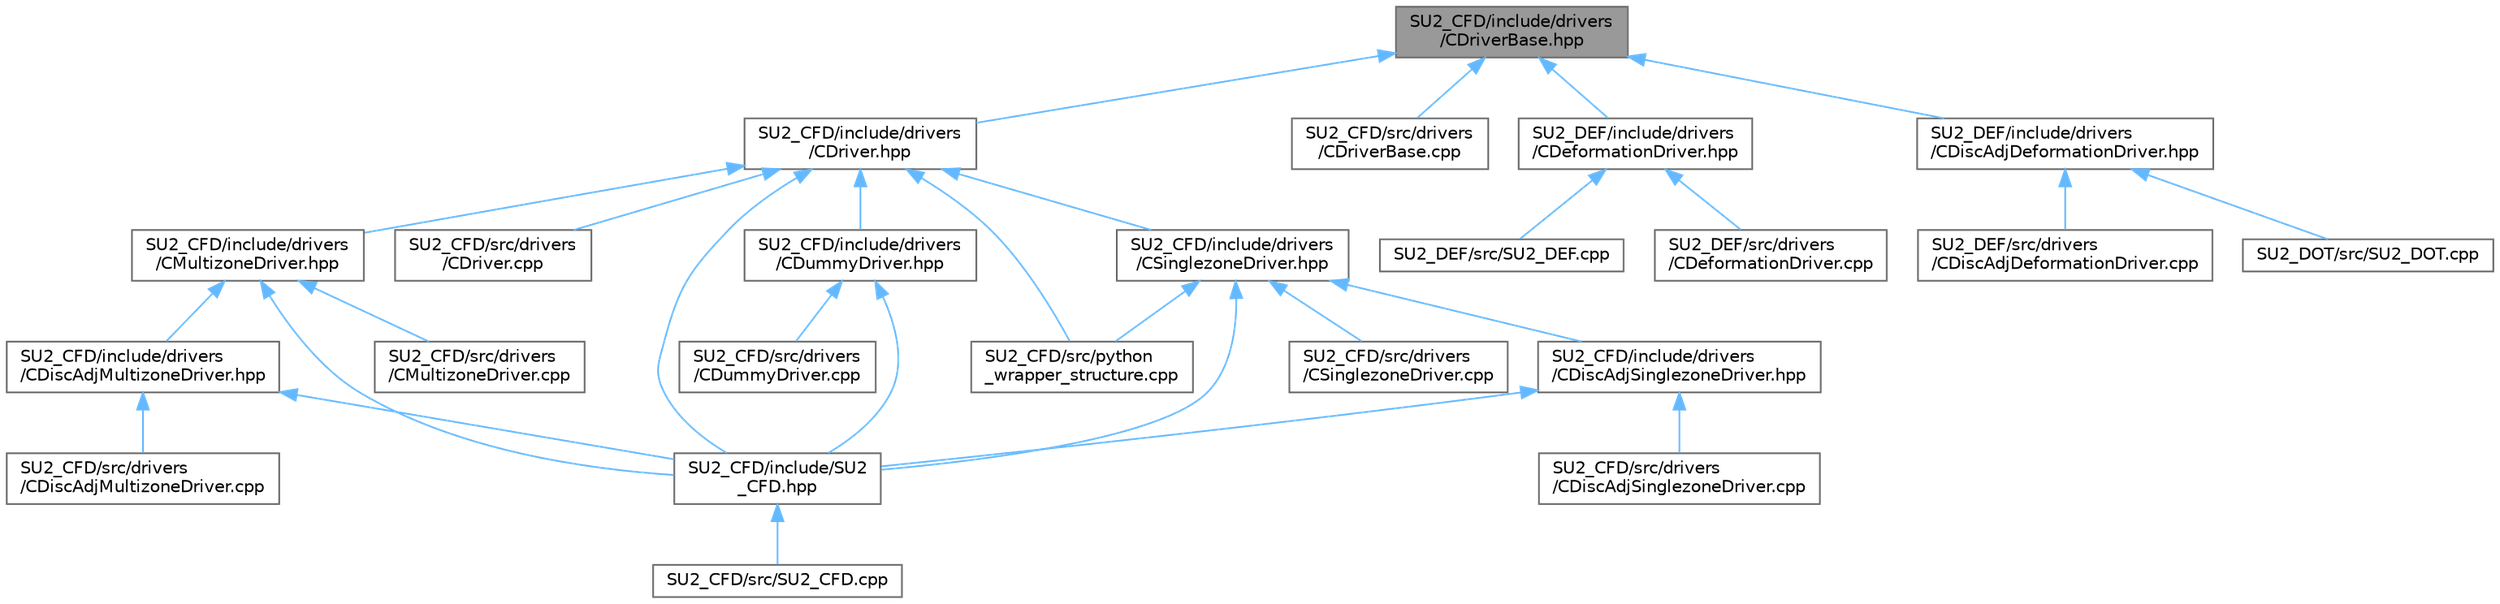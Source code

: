 digraph "SU2_CFD/include/drivers/CDriverBase.hpp"
{
 // LATEX_PDF_SIZE
  bgcolor="transparent";
  edge [fontname=Helvetica,fontsize=10,labelfontname=Helvetica,labelfontsize=10];
  node [fontname=Helvetica,fontsize=10,shape=box,height=0.2,width=0.4];
  Node1 [id="Node000001",label="SU2_CFD/include/drivers\l/CDriverBase.hpp",height=0.2,width=0.4,color="gray40", fillcolor="grey60", style="filled", fontcolor="black",tooltip="Base class for all drivers."];
  Node1 -> Node2 [id="edge1_Node000001_Node000002",dir="back",color="steelblue1",style="solid",tooltip=" "];
  Node2 [id="Node000002",label="SU2_CFD/include/drivers\l/CDriver.hpp",height=0.2,width=0.4,color="grey40", fillcolor="white", style="filled",URL="$CDriver_8hpp.html",tooltip="Headers of the main subroutines for driving single or multi-zone problems. The subroutines and functi..."];
  Node2 -> Node3 [id="edge2_Node000002_Node000003",dir="back",color="steelblue1",style="solid",tooltip=" "];
  Node3 [id="Node000003",label="SU2_CFD/include/SU2\l_CFD.hpp",height=0.2,width=0.4,color="grey40", fillcolor="white", style="filled",URL="$SU2__CFD_8hpp.html",tooltip="Headers of the main subroutines of the code SU2_CFD. The subroutines and functions are in the SU2_CFD..."];
  Node3 -> Node4 [id="edge3_Node000003_Node000004",dir="back",color="steelblue1",style="solid",tooltip=" "];
  Node4 [id="Node000004",label="SU2_CFD/src/SU2_CFD.cpp",height=0.2,width=0.4,color="grey40", fillcolor="white", style="filled",URL="$SU2__CFD_8cpp.html",tooltip="Main file of the SU2 Computational Fluid Dynamics code."];
  Node2 -> Node5 [id="edge4_Node000002_Node000005",dir="back",color="steelblue1",style="solid",tooltip=" "];
  Node5 [id="Node000005",label="SU2_CFD/include/drivers\l/CDummyDriver.hpp",height=0.2,width=0.4,color="grey40", fillcolor="white", style="filled",URL="$CDummyDriver_8hpp.html",tooltip="Headers of the main subroutines for driving single or multi-zone problems. The subroutines and functi..."];
  Node5 -> Node3 [id="edge5_Node000005_Node000003",dir="back",color="steelblue1",style="solid",tooltip=" "];
  Node5 -> Node6 [id="edge6_Node000005_Node000006",dir="back",color="steelblue1",style="solid",tooltip=" "];
  Node6 [id="Node000006",label="SU2_CFD/src/drivers\l/CDummyDriver.cpp",height=0.2,width=0.4,color="grey40", fillcolor="white", style="filled",URL="$CDummyDriver_8cpp.html",tooltip="Dummy driver class for running the preprocessing without geometry preprocessing."];
  Node2 -> Node7 [id="edge7_Node000002_Node000007",dir="back",color="steelblue1",style="solid",tooltip=" "];
  Node7 [id="Node000007",label="SU2_CFD/include/drivers\l/CMultizoneDriver.hpp",height=0.2,width=0.4,color="grey40", fillcolor="white", style="filled",URL="$CMultizoneDriver_8hpp.html",tooltip="Headers of the main subroutines for driving single or multi-zone problems. The subroutines and functi..."];
  Node7 -> Node3 [id="edge8_Node000007_Node000003",dir="back",color="steelblue1",style="solid",tooltip=" "];
  Node7 -> Node8 [id="edge9_Node000007_Node000008",dir="back",color="steelblue1",style="solid",tooltip=" "];
  Node8 [id="Node000008",label="SU2_CFD/include/drivers\l/CDiscAdjMultizoneDriver.hpp",height=0.2,width=0.4,color="grey40", fillcolor="white", style="filled",URL="$CDiscAdjMultizoneDriver_8hpp.html",tooltip=" "];
  Node8 -> Node3 [id="edge10_Node000008_Node000003",dir="back",color="steelblue1",style="solid",tooltip=" "];
  Node8 -> Node9 [id="edge11_Node000008_Node000009",dir="back",color="steelblue1",style="solid",tooltip=" "];
  Node9 [id="Node000009",label="SU2_CFD/src/drivers\l/CDiscAdjMultizoneDriver.cpp",height=0.2,width=0.4,color="grey40", fillcolor="white", style="filled",URL="$CDiscAdjMultizoneDriver_8cpp.html",tooltip="The main subroutines for driving adjoint multi-zone problems."];
  Node7 -> Node10 [id="edge12_Node000007_Node000010",dir="back",color="steelblue1",style="solid",tooltip=" "];
  Node10 [id="Node000010",label="SU2_CFD/src/drivers\l/CMultizoneDriver.cpp",height=0.2,width=0.4,color="grey40", fillcolor="white", style="filled",URL="$CMultizoneDriver_8cpp.html",tooltip=" "];
  Node2 -> Node11 [id="edge13_Node000002_Node000011",dir="back",color="steelblue1",style="solid",tooltip=" "];
  Node11 [id="Node000011",label="SU2_CFD/include/drivers\l/CSinglezoneDriver.hpp",height=0.2,width=0.4,color="grey40", fillcolor="white", style="filled",URL="$CSinglezoneDriver_8hpp.html",tooltip="Headers of the main subroutines for driving single or multi-zone problems. The subroutines and functi..."];
  Node11 -> Node3 [id="edge14_Node000011_Node000003",dir="back",color="steelblue1",style="solid",tooltip=" "];
  Node11 -> Node12 [id="edge15_Node000011_Node000012",dir="back",color="steelblue1",style="solid",tooltip=" "];
  Node12 [id="Node000012",label="SU2_CFD/include/drivers\l/CDiscAdjSinglezoneDriver.hpp",height=0.2,width=0.4,color="grey40", fillcolor="white", style="filled",URL="$CDiscAdjSinglezoneDriver_8hpp.html",tooltip="Headers of the main subroutines for driving single or multi-zone problems. The subroutines and functi..."];
  Node12 -> Node3 [id="edge16_Node000012_Node000003",dir="back",color="steelblue1",style="solid",tooltip=" "];
  Node12 -> Node13 [id="edge17_Node000012_Node000013",dir="back",color="steelblue1",style="solid",tooltip=" "];
  Node13 [id="Node000013",label="SU2_CFD/src/drivers\l/CDiscAdjSinglezoneDriver.cpp",height=0.2,width=0.4,color="grey40", fillcolor="white", style="filled",URL="$CDiscAdjSinglezoneDriver_8cpp.html",tooltip=" "];
  Node11 -> Node14 [id="edge18_Node000011_Node000014",dir="back",color="steelblue1",style="solid",tooltip=" "];
  Node14 [id="Node000014",label="SU2_CFD/src/drivers\l/CSinglezoneDriver.cpp",height=0.2,width=0.4,color="grey40", fillcolor="white", style="filled",URL="$CSinglezoneDriver_8cpp.html",tooltip=" "];
  Node11 -> Node15 [id="edge19_Node000011_Node000015",dir="back",color="steelblue1",style="solid",tooltip=" "];
  Node15 [id="Node000015",label="SU2_CFD/src/python\l_wrapper_structure.cpp",height=0.2,width=0.4,color="grey40", fillcolor="white", style="filled",URL="$python__wrapper__structure_8cpp.html",tooltip="Driver subroutines that are used by the Python wrapper. Those routines are usually called from an ext..."];
  Node2 -> Node16 [id="edge20_Node000002_Node000016",dir="back",color="steelblue1",style="solid",tooltip=" "];
  Node16 [id="Node000016",label="SU2_CFD/src/drivers\l/CDriver.cpp",height=0.2,width=0.4,color="grey40", fillcolor="white", style="filled",URL="$CDriver_8cpp.html",tooltip="The main subroutines for driving single or multi-zone problems."];
  Node2 -> Node15 [id="edge21_Node000002_Node000015",dir="back",color="steelblue1",style="solid",tooltip=" "];
  Node1 -> Node17 [id="edge22_Node000001_Node000017",dir="back",color="steelblue1",style="solid",tooltip=" "];
  Node17 [id="Node000017",label="SU2_CFD/src/drivers\l/CDriverBase.cpp",height=0.2,width=0.4,color="grey40", fillcolor="white", style="filled",URL="$CDriverBase_8cpp.html",tooltip=" "];
  Node1 -> Node18 [id="edge23_Node000001_Node000018",dir="back",color="steelblue1",style="solid",tooltip=" "];
  Node18 [id="Node000018",label="SU2_DEF/include/drivers\l/CDeformationDriver.hpp",height=0.2,width=0.4,color="grey40", fillcolor="white", style="filled",URL="$CDeformationDriver_8hpp.html",tooltip="Headers of the main subroutines for driving the mesh deformation."];
  Node18 -> Node19 [id="edge24_Node000018_Node000019",dir="back",color="steelblue1",style="solid",tooltip=" "];
  Node19 [id="Node000019",label="SU2_DEF/src/SU2_DEF.cpp",height=0.2,width=0.4,color="grey40", fillcolor="white", style="filled",URL="$SU2__DEF_8cpp.html",tooltip="Main file of Mesh Deformation Code (SU2_DEF)."];
  Node18 -> Node20 [id="edge25_Node000018_Node000020",dir="back",color="steelblue1",style="solid",tooltip=" "];
  Node20 [id="Node000020",label="SU2_DEF/src/drivers\l/CDeformationDriver.cpp",height=0.2,width=0.4,color="grey40", fillcolor="white", style="filled",URL="$CDeformationDriver_8cpp.html",tooltip="Main subroutines for driving the mesh deformation."];
  Node1 -> Node21 [id="edge26_Node000001_Node000021",dir="back",color="steelblue1",style="solid",tooltip=" "];
  Node21 [id="Node000021",label="SU2_DEF/include/drivers\l/CDiscAdjDeformationDriver.hpp",height=0.2,width=0.4,color="grey40", fillcolor="white", style="filled",URL="$CDiscAdjDeformationDriver_8hpp.html",tooltip="Headers of the main subroutines for driving the projection of sensitivities."];
  Node21 -> Node22 [id="edge27_Node000021_Node000022",dir="back",color="steelblue1",style="solid",tooltip=" "];
  Node22 [id="Node000022",label="SU2_DEF/src/drivers\l/CDiscAdjDeformationDriver.cpp",height=0.2,width=0.4,color="grey40", fillcolor="white", style="filled",URL="$CDiscAdjDeformationDriver_8cpp.html",tooltip="Main subroutines for driving the projection of sensitivities."];
  Node21 -> Node23 [id="edge28_Node000021_Node000023",dir="back",color="steelblue1",style="solid",tooltip=" "];
  Node23 [id="Node000023",label="SU2_DOT/src/SU2_DOT.cpp",height=0.2,width=0.4,color="grey40", fillcolor="white", style="filled",URL="$SU2__DOT_8cpp.html",tooltip="Main file of the Gradient Projection Code (SU2_DOT)."];
}
